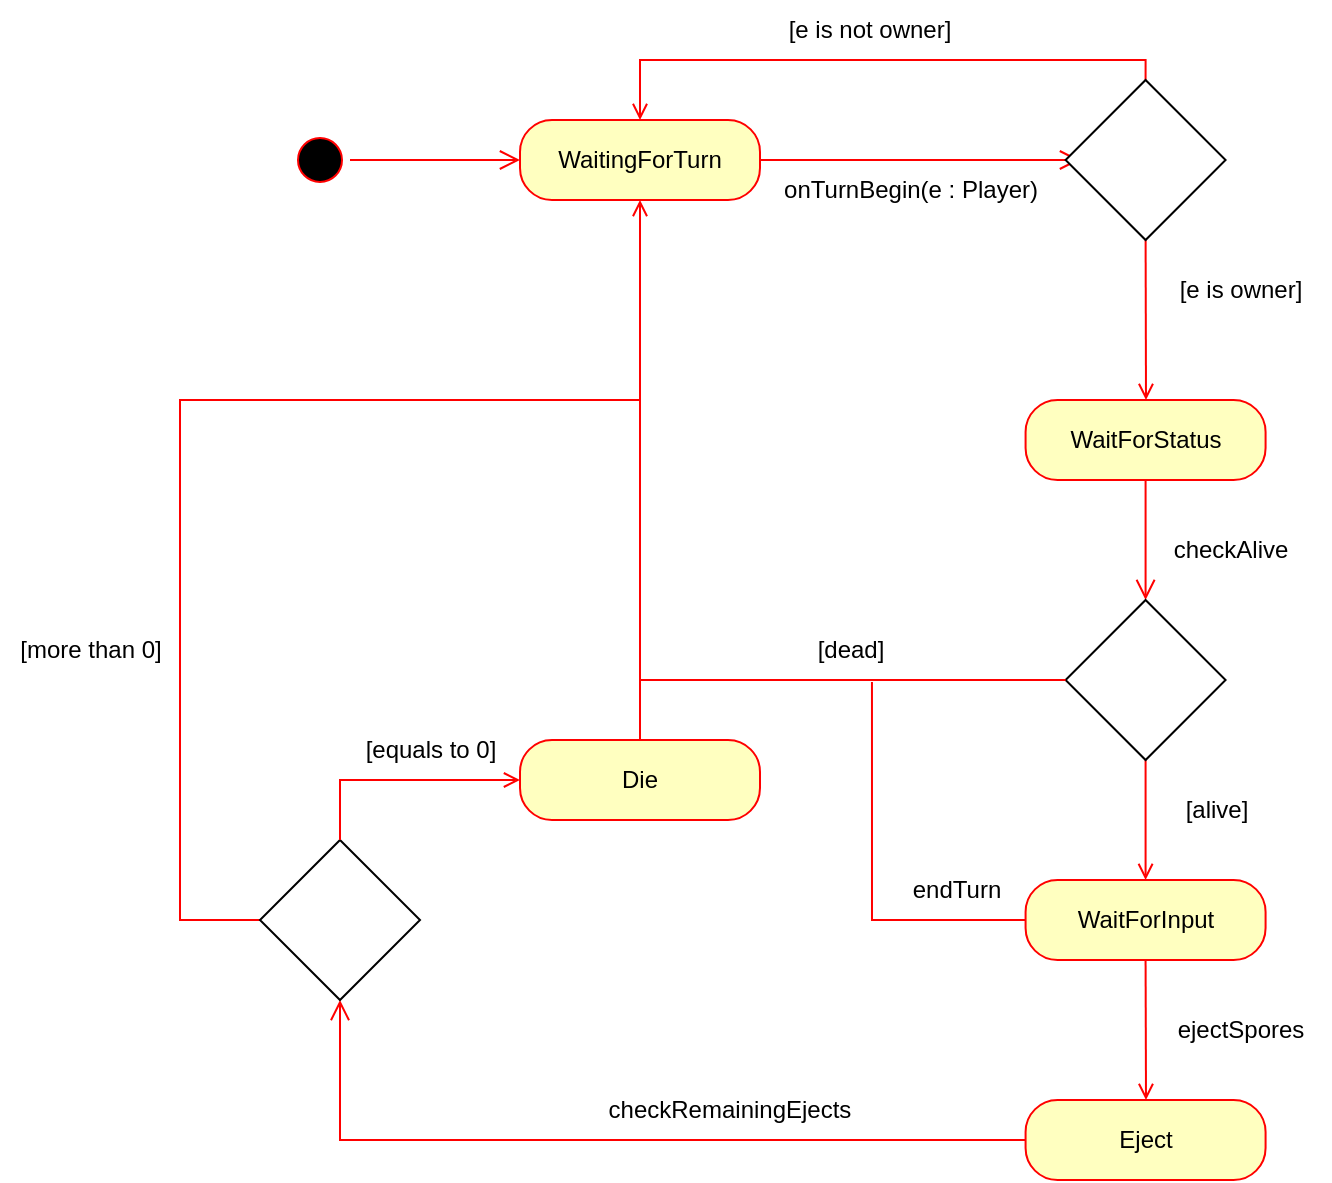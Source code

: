 <mxfile version="26.0.16" pages="2">
  <diagram name="1 oldal" id="ncHN7r2Ex_CpQPOmjnOV">
    <mxGraphModel grid="1" page="1" gridSize="10" guides="1" tooltips="1" connect="1" arrows="1" fold="1" pageScale="1" pageWidth="827" pageHeight="1169" math="0" shadow="0">
      <root>
        <mxCell id="0" />
        <mxCell id="1" parent="0" />
        <mxCell id="xCzEfHTypVGqlruPkhLB-37" value="" style="ellipse;html=1;shape=startState;fillColor=#000000;strokeColor=#ff0000;" vertex="1" parent="1">
          <mxGeometry x="225" y="105" width="30" height="30" as="geometry" />
        </mxCell>
        <mxCell id="xCzEfHTypVGqlruPkhLB-38" value="" style="edgeStyle=orthogonalEdgeStyle;html=1;verticalAlign=bottom;endArrow=open;endSize=8;strokeColor=#ff0000;rounded=0;" edge="1" parent="1" source="xCzEfHTypVGqlruPkhLB-50">
          <mxGeometry relative="1" as="geometry">
            <mxPoint x="620" y="120" as="targetPoint" />
          </mxGeometry>
        </mxCell>
        <mxCell id="xCzEfHTypVGqlruPkhLB-39" value="" style="endArrow=open;html=1;rounded=0;strokeColor=#FF0000;exitX=0.5;exitY=0;exitDx=0;exitDy=0;edgeStyle=orthogonalEdgeStyle;entryX=0.5;entryY=0;entryDx=0;entryDy=0;endFill=0;" edge="1" parent="1" source="xCzEfHTypVGqlruPkhLB-56" target="xCzEfHTypVGqlruPkhLB-50">
          <mxGeometry width="50" height="50" relative="1" as="geometry">
            <mxPoint x="652.79" y="84.645" as="sourcePoint" />
            <mxPoint x="560" y="30" as="targetPoint" />
          </mxGeometry>
        </mxCell>
        <mxCell id="xCzEfHTypVGqlruPkhLB-40" value="" style="endArrow=open;html=1;rounded=0;strokeColor=#FF0000;exitX=0;exitY=1;exitDx=0;exitDy=0;endFill=0;" edge="1" parent="1">
          <mxGeometry width="50" height="50" relative="1" as="geometry">
            <mxPoint x="652.79" y="155.355" as="sourcePoint" />
            <mxPoint x="653" y="240" as="targetPoint" />
          </mxGeometry>
        </mxCell>
        <mxCell id="xCzEfHTypVGqlruPkhLB-41" value="&lt;div&gt;WaitForInput&lt;/div&gt;" style="rounded=1;whiteSpace=wrap;html=1;arcSize=40;fontColor=#000000;fillColor=#ffffc0;strokeColor=#ff0000;" vertex="1" parent="1">
          <mxGeometry x="592.79" y="480" width="120" height="40" as="geometry" />
        </mxCell>
        <mxCell id="xCzEfHTypVGqlruPkhLB-42" value="[e is not owner]" style="text;html=1;align=center;verticalAlign=middle;whiteSpace=wrap;rounded=0;" vertex="1" parent="1">
          <mxGeometry x="470" y="40" width="90" height="30" as="geometry" />
        </mxCell>
        <mxCell id="xCzEfHTypVGqlruPkhLB-43" value="[e is owner]" style="text;html=1;align=center;verticalAlign=middle;resizable=0;points=[];autosize=1;strokeColor=none;fillColor=none;" vertex="1" parent="1">
          <mxGeometry x="660" y="170" width="80" height="30" as="geometry" />
        </mxCell>
        <mxCell id="xCzEfHTypVGqlruPkhLB-44" value="ejectSpores" style="text;html=1;align=center;verticalAlign=middle;resizable=0;points=[];autosize=1;strokeColor=none;fillColor=none;" vertex="1" parent="1">
          <mxGeometry x="655" y="540" width="90" height="30" as="geometry" />
        </mxCell>
        <mxCell id="xCzEfHTypVGqlruPkhLB-45" value="" style="endArrow=open;html=1;rounded=0;strokeColor=#FF0000;endFill=0;exitX=0.5;exitY=1;exitDx=0;exitDy=0;" edge="1" parent="1" source="xCzEfHTypVGqlruPkhLB-55" target="xCzEfHTypVGqlruPkhLB-41">
          <mxGeometry width="50" height="50" relative="1" as="geometry">
            <mxPoint x="420" y="650" as="sourcePoint" />
            <mxPoint x="340" y="765" as="targetPoint" />
          </mxGeometry>
        </mxCell>
        <mxCell id="xCzEfHTypVGqlruPkhLB-46" value="&lt;div&gt;Eject&lt;/div&gt;" style="rounded=1;whiteSpace=wrap;html=1;arcSize=40;fontColor=#000000;fillColor=#ffffc0;strokeColor=#ff0000;" vertex="1" parent="1">
          <mxGeometry x="592.79" y="590" width="120" height="40" as="geometry" />
        </mxCell>
        <mxCell id="xCzEfHTypVGqlruPkhLB-47" value="" style="edgeStyle=orthogonalEdgeStyle;html=1;verticalAlign=bottom;endArrow=none;endSize=8;strokeColor=#ff0000;rounded=0;elbow=vertical;startFill=0;" edge="1" parent="1" source="xCzEfHTypVGqlruPkhLB-65">
          <mxGeometry relative="1" as="geometry">
            <mxPoint x="400" y="240" as="targetPoint" />
            <Array as="points">
              <mxPoint x="170" y="500" />
              <mxPoint x="170" y="240" />
              <mxPoint x="370" y="240" />
            </Array>
          </mxGeometry>
        </mxCell>
        <mxCell id="xCzEfHTypVGqlruPkhLB-48" value="onTurnBegin(e : Player)" style="text;html=1;align=center;verticalAlign=middle;resizable=0;points=[];autosize=1;strokeColor=none;fillColor=none;" vertex="1" parent="1">
          <mxGeometry x="460" y="120" width="150" height="30" as="geometry" />
        </mxCell>
        <mxCell id="xCzEfHTypVGqlruPkhLB-49" value="" style="edgeStyle=orthogonalEdgeStyle;html=1;verticalAlign=bottom;endArrow=open;endSize=8;strokeColor=#ff0000;rounded=0;" edge="1" parent="1" source="xCzEfHTypVGqlruPkhLB-37" target="xCzEfHTypVGqlruPkhLB-50">
          <mxGeometry relative="1" as="geometry">
            <mxPoint x="410" y="115" as="targetPoint" />
            <mxPoint x="300" y="115" as="sourcePoint" />
          </mxGeometry>
        </mxCell>
        <mxCell id="xCzEfHTypVGqlruPkhLB-50" value="&lt;div&gt;WaitingForTurn&lt;/div&gt;" style="rounded=1;whiteSpace=wrap;html=1;arcSize=40;fontColor=#000000;fillColor=#ffffc0;strokeColor=#ff0000;" vertex="1" parent="1">
          <mxGeometry x="340" y="100" width="120" height="40" as="geometry" />
        </mxCell>
        <mxCell id="xCzEfHTypVGqlruPkhLB-51" value="[alive]" style="text;html=1;align=center;verticalAlign=middle;resizable=0;points=[];autosize=1;strokeColor=none;fillColor=none;" vertex="1" parent="1">
          <mxGeometry x="662.79" y="430" width="50" height="30" as="geometry" />
        </mxCell>
        <mxCell id="xCzEfHTypVGqlruPkhLB-52" value="&lt;div&gt;WaitForStatus&lt;/div&gt;" style="rounded=1;whiteSpace=wrap;html=1;arcSize=40;fontColor=#000000;fillColor=#ffffc0;strokeColor=#ff0000;" vertex="1" parent="1">
          <mxGeometry x="592.79" y="240" width="120" height="40" as="geometry" />
        </mxCell>
        <mxCell id="xCzEfHTypVGqlruPkhLB-53" value="" style="edgeStyle=orthogonalEdgeStyle;html=1;verticalAlign=bottom;endArrow=open;endSize=8;strokeColor=#ff0000;rounded=0;exitX=0.5;exitY=1;exitDx=0;exitDy=0;" edge="1" parent="1" source="xCzEfHTypVGqlruPkhLB-52" target="xCzEfHTypVGqlruPkhLB-55">
          <mxGeometry relative="1" as="geometry">
            <mxPoint x="500" y="585" as="targetPoint" />
            <mxPoint x="560" y="650" as="sourcePoint" />
          </mxGeometry>
        </mxCell>
        <mxCell id="xCzEfHTypVGqlruPkhLB-54" value="" style="endArrow=open;html=1;rounded=0;strokeColor=#FF0000;exitX=0.5;exitY=1;exitDx=0;exitDy=0;endFill=0;" edge="1" parent="1" source="xCzEfHTypVGqlruPkhLB-41">
          <mxGeometry width="50" height="50" relative="1" as="geometry">
            <mxPoint x="409.645" y="595" as="sourcePoint" />
            <mxPoint x="653" y="590" as="targetPoint" />
          </mxGeometry>
        </mxCell>
        <mxCell id="xCzEfHTypVGqlruPkhLB-55" value="" style="rhombus;whiteSpace=wrap;html=1;" vertex="1" parent="1">
          <mxGeometry x="612.79" y="340" width="80" height="80" as="geometry" />
        </mxCell>
        <mxCell id="xCzEfHTypVGqlruPkhLB-56" value="" style="rhombus;whiteSpace=wrap;html=1;" vertex="1" parent="1">
          <mxGeometry x="612.79" y="80" width="80" height="80" as="geometry" />
        </mxCell>
        <mxCell id="xCzEfHTypVGqlruPkhLB-57" value="" style="endArrow=open;html=1;rounded=0;strokeColor=#FF0000;endFill=0;startFill=0;exitX=0;exitY=0.5;exitDx=0;exitDy=0;entryX=0.5;entryY=1;entryDx=0;entryDy=0;edgeStyle=orthogonalEdgeStyle;startArrow=none;" edge="1" parent="1" source="xCzEfHTypVGqlruPkhLB-55" target="xCzEfHTypVGqlruPkhLB-50">
          <mxGeometry width="50" height="50" relative="1" as="geometry">
            <mxPoint x="460" y="610" as="sourcePoint" />
            <mxPoint x="380" y="350" as="targetPoint" />
          </mxGeometry>
        </mxCell>
        <mxCell id="xCzEfHTypVGqlruPkhLB-58" value="[dead]" style="text;html=1;align=center;verticalAlign=middle;resizable=0;points=[];autosize=1;strokeColor=none;fillColor=none;" vertex="1" parent="1">
          <mxGeometry x="475" y="350" width="60" height="30" as="geometry" />
        </mxCell>
        <mxCell id="xCzEfHTypVGqlruPkhLB-59" value="checkAlive" style="text;html=1;align=center;verticalAlign=middle;resizable=0;points=[];autosize=1;strokeColor=none;fillColor=none;" vertex="1" parent="1">
          <mxGeometry x="655" y="300" width="80" height="30" as="geometry" />
        </mxCell>
        <mxCell id="xCzEfHTypVGqlruPkhLB-60" value="" style="endArrow=none;html=1;rounded=0;strokeColor=#FF0000;endFill=0;exitX=0;exitY=0.5;exitDx=0;exitDy=0;entryX=0.683;entryY=1.033;entryDx=0;entryDy=0;entryPerimeter=0;edgeStyle=orthogonalEdgeStyle;startFill=0;" edge="1" parent="1" source="xCzEfHTypVGqlruPkhLB-41" target="xCzEfHTypVGqlruPkhLB-58">
          <mxGeometry width="50" height="50" relative="1" as="geometry">
            <mxPoint x="580" y="520" as="sourcePoint" />
            <mxPoint x="490" y="500" as="targetPoint" />
          </mxGeometry>
        </mxCell>
        <mxCell id="xCzEfHTypVGqlruPkhLB-63" value="Die" style="rounded=1;whiteSpace=wrap;html=1;arcSize=40;fontColor=#000000;fillColor=#ffffc0;strokeColor=#ff0000;" vertex="1" parent="1">
          <mxGeometry x="340" y="410" width="120" height="40" as="geometry" />
        </mxCell>
        <mxCell id="xCzEfHTypVGqlruPkhLB-64" value="" style="edgeStyle=elbowEdgeStyle;html=1;verticalAlign=bottom;endArrow=open;endSize=8;strokeColor=#ff0000;rounded=0;elbow=vertical;entryX=0.5;entryY=1;entryDx=0;entryDy=0;" edge="1" parent="1" target="xCzEfHTypVGqlruPkhLB-65">
          <mxGeometry relative="1" as="geometry">
            <mxPoint x="190" y="560" as="targetPoint" />
            <mxPoint x="592.79" y="610" as="sourcePoint" />
            <Array as="points">
              <mxPoint x="390" y="610" />
            </Array>
          </mxGeometry>
        </mxCell>
        <mxCell id="xCzEfHTypVGqlruPkhLB-65" value="" style="rhombus;whiteSpace=wrap;html=1;" vertex="1" parent="1">
          <mxGeometry x="210" y="460" width="80" height="80" as="geometry" />
        </mxCell>
        <mxCell id="xCzEfHTypVGqlruPkhLB-66" value="checkRemainingEjects" style="text;html=1;align=center;verticalAlign=middle;whiteSpace=wrap;rounded=0;" vertex="1" parent="1">
          <mxGeometry x="380" y="580" width="130" height="30" as="geometry" />
        </mxCell>
        <mxCell id="xCzEfHTypVGqlruPkhLB-67" value="[more than 0]" style="text;html=1;align=center;verticalAlign=middle;resizable=0;points=[];autosize=1;strokeColor=none;fillColor=none;" vertex="1" parent="1">
          <mxGeometry x="80" y="350" width="90" height="30" as="geometry" />
        </mxCell>
        <mxCell id="xCzEfHTypVGqlruPkhLB-68" value="" style="endArrow=open;html=1;rounded=0;strokeColor=#FF0000;exitX=0.5;exitY=0;exitDx=0;exitDy=0;edgeStyle=orthogonalEdgeStyle;entryX=0;entryY=0.5;entryDx=0;entryDy=0;endFill=0;" edge="1" parent="1" source="xCzEfHTypVGqlruPkhLB-65" target="xCzEfHTypVGqlruPkhLB-63">
          <mxGeometry width="50" height="50" relative="1" as="geometry">
            <mxPoint x="653" y="330" as="sourcePoint" />
            <mxPoint x="400" y="350" as="targetPoint" />
          </mxGeometry>
        </mxCell>
        <mxCell id="xCzEfHTypVGqlruPkhLB-69" value="[equals to 0]" style="text;html=1;align=center;verticalAlign=middle;resizable=0;points=[];autosize=1;strokeColor=none;fillColor=none;" vertex="1" parent="1">
          <mxGeometry x="250" y="400" width="90" height="30" as="geometry" />
        </mxCell>
        <mxCell id="xCzEfHTypVGqlruPkhLB-70" value="" style="endArrow=none;html=1;rounded=0;strokeColor=#FF0000;exitX=0.5;exitY=0;exitDx=0;exitDy=0;endFill=0;startFill=0;" edge="1" parent="1" source="xCzEfHTypVGqlruPkhLB-63">
          <mxGeometry width="50" height="50" relative="1" as="geometry">
            <mxPoint x="260" y="470" as="sourcePoint" />
            <mxPoint x="400" y="380" as="targetPoint" />
          </mxGeometry>
        </mxCell>
        <mxCell id="xCzEfHTypVGqlruPkhLB-73" value="endTurn" style="text;html=1;align=center;verticalAlign=middle;resizable=0;points=[];autosize=1;strokeColor=none;fillColor=none;" vertex="1" parent="1">
          <mxGeometry x="522.79" y="470" width="70" height="30" as="geometry" />
        </mxCell>
      </root>
    </mxGraphModel>
  </diagram>
  <diagram id="azvJsC2gUmmwAxwDt5KC" name="2 oldal">
    <mxGraphModel dx="1434" dy="774" grid="1" gridSize="10" guides="1" tooltips="1" connect="1" arrows="1" fold="1" page="1" pageScale="1" pageWidth="827" pageHeight="1169" math="0" shadow="0">
      <root>
        <mxCell id="0" />
        <mxCell id="1" parent="0" />
      </root>
    </mxGraphModel>
  </diagram>
</mxfile>
